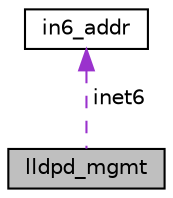 digraph G
{
  edge [fontname="Helvetica",fontsize="10",labelfontname="Helvetica",labelfontsize="10"];
  node [fontname="Helvetica",fontsize="10",shape=record];
  Node1 [label="lldpd_mgmt",height=0.2,width=0.4,color="black", fillcolor="grey75", style="filled" fontcolor="black"];
  Node2 -> Node1 [dir="back",color="darkorchid3",fontsize="10",style="dashed",label=" inet6" ,fontname="Helvetica"];
  Node2 [label="in6_addr",height=0.2,width=0.4,color="black", fillcolor="white", style="filled",URL="$structin6__addr.html"];
}
